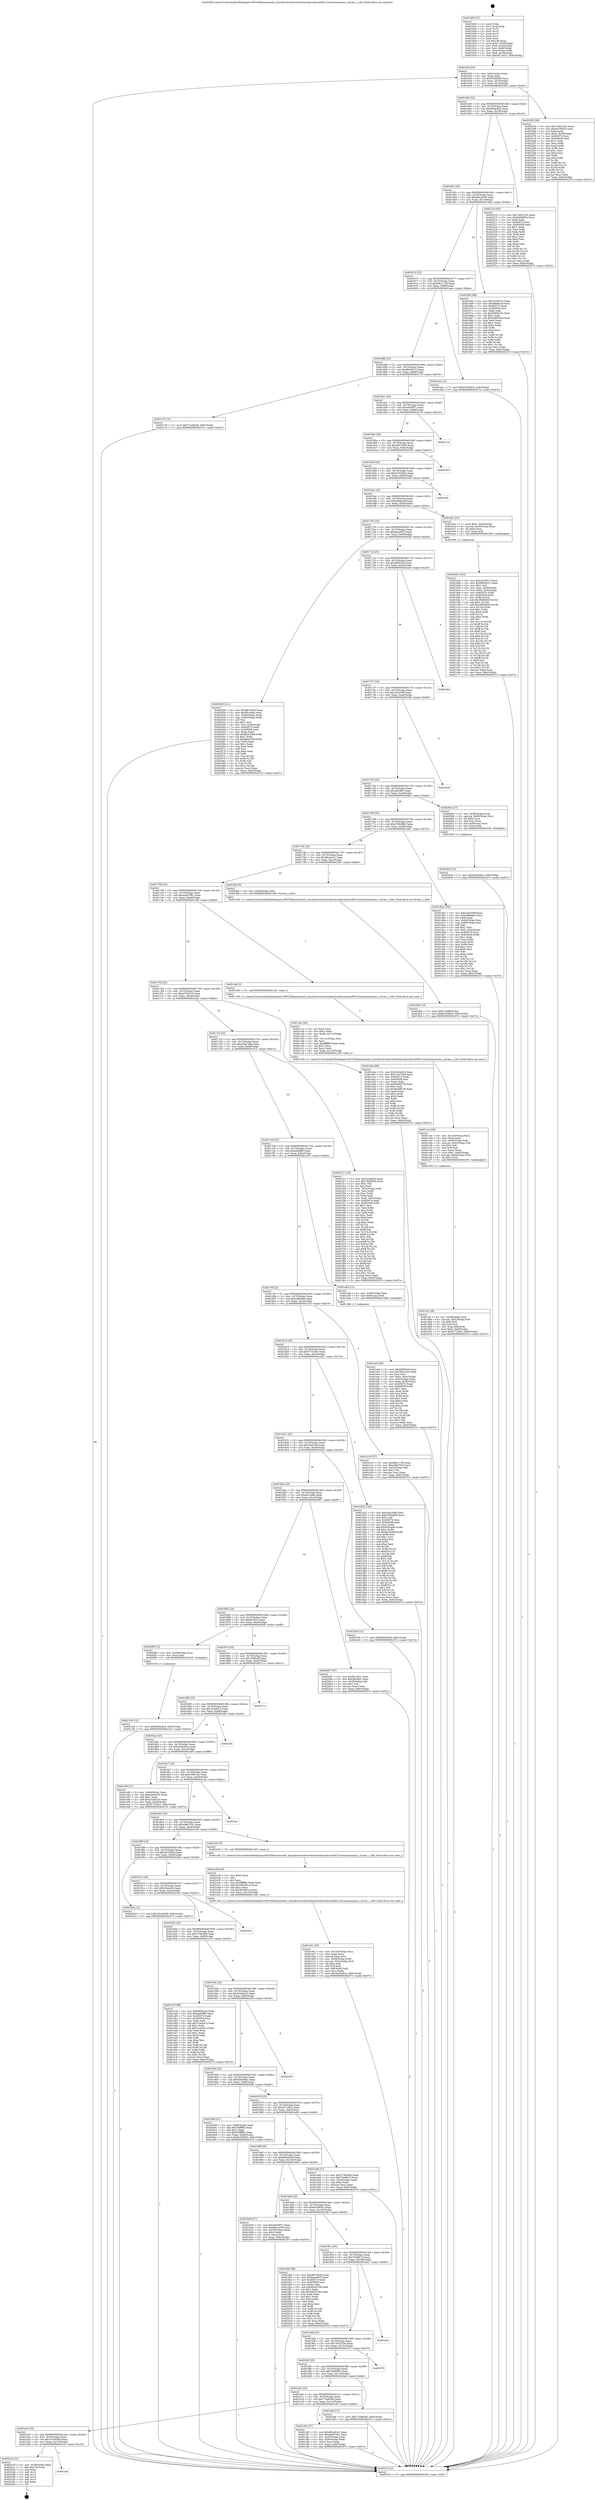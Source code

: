 digraph "0x401600" {
  label = "0x401600 (/mnt/c/Users/mathe/Desktop/tcc/POCII/binaries/extr_linuxdriversnetwirelessbroadcombrcm80211brcmsmacmain.c_brcms_c_tbtt_Final-ollvm.out::main(0))"
  labelloc = "t"
  node[shape=record]

  Entry [label="",width=0.3,height=0.3,shape=circle,fillcolor=black,style=filled]
  "0x40162f" [label="{
     0x40162f [23]\l
     | [instrs]\l
     &nbsp;&nbsp;0x40162f \<+3\>: mov -0x6c(%rbp),%eax\l
     &nbsp;&nbsp;0x401632 \<+2\>: mov %eax,%ecx\l
     &nbsp;&nbsp;0x401634 \<+6\>: sub $0x822fd094,%ecx\l
     &nbsp;&nbsp;0x40163a \<+3\>: mov %eax,-0x70(%rbp)\l
     &nbsp;&nbsp;0x40163d \<+3\>: mov %ecx,-0x74(%rbp)\l
     &nbsp;&nbsp;0x401640 \<+6\>: je 0000000000402263 \<main+0xc63\>\l
  }"]
  "0x402263" [label="{
     0x402263 [90]\l
     | [instrs]\l
     &nbsp;&nbsp;0x402263 \<+5\>: mov $0x74023334,%eax\l
     &nbsp;&nbsp;0x402268 \<+5\>: mov $0x4e70f42d,%ecx\l
     &nbsp;&nbsp;0x40226d \<+2\>: xor %edx,%edx\l
     &nbsp;&nbsp;0x40226f \<+7\>: movl $0x0,-0x38(%rbp)\l
     &nbsp;&nbsp;0x402276 \<+7\>: mov 0x405074,%esi\l
     &nbsp;&nbsp;0x40227d \<+7\>: mov 0x405058,%edi\l
     &nbsp;&nbsp;0x402284 \<+3\>: sub $0x1,%edx\l
     &nbsp;&nbsp;0x402287 \<+3\>: mov %esi,%r8d\l
     &nbsp;&nbsp;0x40228a \<+3\>: add %edx,%r8d\l
     &nbsp;&nbsp;0x40228d \<+4\>: imul %r8d,%esi\l
     &nbsp;&nbsp;0x402291 \<+3\>: and $0x1,%esi\l
     &nbsp;&nbsp;0x402294 \<+3\>: cmp $0x0,%esi\l
     &nbsp;&nbsp;0x402297 \<+4\>: sete %r9b\l
     &nbsp;&nbsp;0x40229b \<+3\>: cmp $0xa,%edi\l
     &nbsp;&nbsp;0x40229e \<+4\>: setl %r10b\l
     &nbsp;&nbsp;0x4022a2 \<+3\>: mov %r9b,%r11b\l
     &nbsp;&nbsp;0x4022a5 \<+3\>: and %r10b,%r11b\l
     &nbsp;&nbsp;0x4022a8 \<+3\>: xor %r10b,%r9b\l
     &nbsp;&nbsp;0x4022ab \<+3\>: or %r9b,%r11b\l
     &nbsp;&nbsp;0x4022ae \<+4\>: test $0x1,%r11b\l
     &nbsp;&nbsp;0x4022b2 \<+3\>: cmovne %ecx,%eax\l
     &nbsp;&nbsp;0x4022b5 \<+3\>: mov %eax,-0x6c(%rbp)\l
     &nbsp;&nbsp;0x4022b8 \<+5\>: jmp 000000000040237e \<main+0xd7e\>\l
  }"]
  "0x401646" [label="{
     0x401646 [22]\l
     | [instrs]\l
     &nbsp;&nbsp;0x401646 \<+5\>: jmp 000000000040164b \<main+0x4b\>\l
     &nbsp;&nbsp;0x40164b \<+3\>: mov -0x70(%rbp),%eax\l
     &nbsp;&nbsp;0x40164e \<+5\>: sub $0x840ac8c5,%eax\l
     &nbsp;&nbsp;0x401653 \<+3\>: mov %eax,-0x78(%rbp)\l
     &nbsp;&nbsp;0x401656 \<+6\>: je 0000000000402210 \<main+0xc10\>\l
  }"]
  Exit [label="",width=0.3,height=0.3,shape=circle,fillcolor=black,style=filled,peripheries=2]
  "0x402210" [label="{
     0x402210 [83]\l
     | [instrs]\l
     &nbsp;&nbsp;0x402210 \<+5\>: mov $0x74023334,%eax\l
     &nbsp;&nbsp;0x402215 \<+5\>: mov $0x822fd094,%ecx\l
     &nbsp;&nbsp;0x40221a \<+2\>: xor %edx,%edx\l
     &nbsp;&nbsp;0x40221c \<+7\>: mov 0x405074,%esi\l
     &nbsp;&nbsp;0x402223 \<+7\>: mov 0x405058,%edi\l
     &nbsp;&nbsp;0x40222a \<+3\>: sub $0x1,%edx\l
     &nbsp;&nbsp;0x40222d \<+3\>: mov %esi,%r8d\l
     &nbsp;&nbsp;0x402230 \<+3\>: add %edx,%r8d\l
     &nbsp;&nbsp;0x402233 \<+4\>: imul %r8d,%esi\l
     &nbsp;&nbsp;0x402237 \<+3\>: and $0x1,%esi\l
     &nbsp;&nbsp;0x40223a \<+3\>: cmp $0x0,%esi\l
     &nbsp;&nbsp;0x40223d \<+4\>: sete %r9b\l
     &nbsp;&nbsp;0x402241 \<+3\>: cmp $0xa,%edi\l
     &nbsp;&nbsp;0x402244 \<+4\>: setl %r10b\l
     &nbsp;&nbsp;0x402248 \<+3\>: mov %r9b,%r11b\l
     &nbsp;&nbsp;0x40224b \<+3\>: and %r10b,%r11b\l
     &nbsp;&nbsp;0x40224e \<+3\>: xor %r10b,%r9b\l
     &nbsp;&nbsp;0x402251 \<+3\>: or %r9b,%r11b\l
     &nbsp;&nbsp;0x402254 \<+4\>: test $0x1,%r11b\l
     &nbsp;&nbsp;0x402258 \<+3\>: cmovne %ecx,%eax\l
     &nbsp;&nbsp;0x40225b \<+3\>: mov %eax,-0x6c(%rbp)\l
     &nbsp;&nbsp;0x40225e \<+5\>: jmp 000000000040237e \<main+0xd7e\>\l
  }"]
  "0x40165c" [label="{
     0x40165c [22]\l
     | [instrs]\l
     &nbsp;&nbsp;0x40165c \<+5\>: jmp 0000000000401661 \<main+0x61\>\l
     &nbsp;&nbsp;0x401661 \<+3\>: mov -0x70(%rbp),%eax\l
     &nbsp;&nbsp;0x401664 \<+5\>: sub $0x8dece256,%eax\l
     &nbsp;&nbsp;0x401669 \<+3\>: mov %eax,-0x7c(%rbp)\l
     &nbsp;&nbsp;0x40166c \<+6\>: je 0000000000401b64 \<main+0x564\>\l
  }"]
  "0x401a3e" [label="{
     0x401a3e\l
  }", style=dashed]
  "0x401b64" [label="{
     0x401b64 [88]\l
     | [instrs]\l
     &nbsp;&nbsp;0x401b64 \<+5\>: mov $0x1fc45613,%eax\l
     &nbsp;&nbsp;0x401b69 \<+5\>: mov $0xb668ac4f,%ecx\l
     &nbsp;&nbsp;0x401b6e \<+7\>: mov 0x405074,%edx\l
     &nbsp;&nbsp;0x401b75 \<+7\>: mov 0x405058,%esi\l
     &nbsp;&nbsp;0x401b7c \<+2\>: mov %edx,%edi\l
     &nbsp;&nbsp;0x401b7e \<+6\>: sub $0x5b99535e,%edi\l
     &nbsp;&nbsp;0x401b84 \<+3\>: sub $0x1,%edi\l
     &nbsp;&nbsp;0x401b87 \<+6\>: add $0x5b99535e,%edi\l
     &nbsp;&nbsp;0x401b8d \<+3\>: imul %edi,%edx\l
     &nbsp;&nbsp;0x401b90 \<+3\>: and $0x1,%edx\l
     &nbsp;&nbsp;0x401b93 \<+3\>: cmp $0x0,%edx\l
     &nbsp;&nbsp;0x401b96 \<+4\>: sete %r8b\l
     &nbsp;&nbsp;0x401b9a \<+3\>: cmp $0xa,%esi\l
     &nbsp;&nbsp;0x401b9d \<+4\>: setl %r9b\l
     &nbsp;&nbsp;0x401ba1 \<+3\>: mov %r8b,%r10b\l
     &nbsp;&nbsp;0x401ba4 \<+3\>: and %r9b,%r10b\l
     &nbsp;&nbsp;0x401ba7 \<+3\>: xor %r9b,%r8b\l
     &nbsp;&nbsp;0x401baa \<+3\>: or %r8b,%r10b\l
     &nbsp;&nbsp;0x401bad \<+4\>: test $0x1,%r10b\l
     &nbsp;&nbsp;0x401bb1 \<+3\>: cmovne %ecx,%eax\l
     &nbsp;&nbsp;0x401bb4 \<+3\>: mov %eax,-0x6c(%rbp)\l
     &nbsp;&nbsp;0x401bb7 \<+5\>: jmp 000000000040237e \<main+0xd7e\>\l
  }"]
  "0x401672" [label="{
     0x401672 [22]\l
     | [instrs]\l
     &nbsp;&nbsp;0x401672 \<+5\>: jmp 0000000000401677 \<main+0x77\>\l
     &nbsp;&nbsp;0x401677 \<+3\>: mov -0x70(%rbp),%eax\l
     &nbsp;&nbsp;0x40167a \<+5\>: sub $0x9bb111f0,%eax\l
     &nbsp;&nbsp;0x40167f \<+3\>: mov %eax,-0x80(%rbp)\l
     &nbsp;&nbsp;0x401682 \<+6\>: je 0000000000401eae \<main+0x8ae\>\l
  }"]
  "0x4022c9" [label="{
     0x4022c9 [21]\l
     | [instrs]\l
     &nbsp;&nbsp;0x4022c9 \<+3\>: mov -0x38(%rbp),%eax\l
     &nbsp;&nbsp;0x4022cc \<+7\>: add $0x108,%rsp\l
     &nbsp;&nbsp;0x4022d3 \<+1\>: pop %rbx\l
     &nbsp;&nbsp;0x4022d4 \<+2\>: pop %r12\l
     &nbsp;&nbsp;0x4022d6 \<+2\>: pop %r13\l
     &nbsp;&nbsp;0x4022d8 \<+2\>: pop %r14\l
     &nbsp;&nbsp;0x4022da \<+2\>: pop %r15\l
     &nbsp;&nbsp;0x4022dc \<+1\>: pop %rbp\l
     &nbsp;&nbsp;0x4022dd \<+1\>: ret\l
  }"]
  "0x401eae" [label="{
     0x401eae [12]\l
     | [instrs]\l
     &nbsp;&nbsp;0x401eae \<+7\>: movl $0xe370e5c5,-0x6c(%rbp)\l
     &nbsp;&nbsp;0x401eb5 \<+5\>: jmp 000000000040237e \<main+0xd7e\>\l
  }"]
  "0x401688" [label="{
     0x401688 [25]\l
     | [instrs]\l
     &nbsp;&nbsp;0x401688 \<+5\>: jmp 000000000040168d \<main+0x8d\>\l
     &nbsp;&nbsp;0x40168d \<+3\>: mov -0x70(%rbp),%eax\l
     &nbsp;&nbsp;0x401690 \<+5\>: sub $0x9fcb9212,%eax\l
     &nbsp;&nbsp;0x401695 \<+6\>: mov %eax,-0x84(%rbp)\l
     &nbsp;&nbsp;0x40169b \<+6\>: je 0000000000401c76 \<main+0x676\>\l
  }"]
  "0x402104" [label="{
     0x402104 [12]\l
     | [instrs]\l
     &nbsp;&nbsp;0x402104 \<+7\>: movl $0x840ac8c5,-0x6c(%rbp)\l
     &nbsp;&nbsp;0x40210b \<+5\>: jmp 000000000040237e \<main+0xd7e\>\l
  }"]
  "0x401c76" [label="{
     0x401c76 [12]\l
     | [instrs]\l
     &nbsp;&nbsp;0x401c76 \<+7\>: movl $0x77a482d6,-0x6c(%rbp)\l
     &nbsp;&nbsp;0x401c7d \<+5\>: jmp 000000000040237e \<main+0xd7e\>\l
  }"]
  "0x4016a1" [label="{
     0x4016a1 [25]\l
     | [instrs]\l
     &nbsp;&nbsp;0x4016a1 \<+5\>: jmp 00000000004016a6 \<main+0xa6\>\l
     &nbsp;&nbsp;0x4016a6 \<+3\>: mov -0x70(%rbp),%eax\l
     &nbsp;&nbsp;0x4016a9 \<+5\>: sub $0xa4d36f7c,%eax\l
     &nbsp;&nbsp;0x4016ae \<+6\>: mov %eax,-0x88(%rbp)\l
     &nbsp;&nbsp;0x4016b4 \<+6\>: je 0000000000402110 \<main+0xb10\>\l
  }"]
  "0x4020cd" [label="{
     0x4020cd [12]\l
     | [instrs]\l
     &nbsp;&nbsp;0x4020cd \<+7\>: movl $0x5d4449ac,-0x6c(%rbp)\l
     &nbsp;&nbsp;0x4020d4 \<+5\>: jmp 000000000040237e \<main+0xd7e\>\l
  }"]
  "0x402110" [label="{
     0x402110\l
  }", style=dashed]
  "0x4016ba" [label="{
     0x4016ba [25]\l
     | [instrs]\l
     &nbsp;&nbsp;0x4016ba \<+5\>: jmp 00000000004016bf \<main+0xbf\>\l
     &nbsp;&nbsp;0x4016bf \<+3\>: mov -0x70(%rbp),%eax\l
     &nbsp;&nbsp;0x4016c2 \<+5\>: sub $0xafb70290,%eax\l
     &nbsp;&nbsp;0x4016c7 \<+6\>: mov %eax,-0x8c(%rbp)\l
     &nbsp;&nbsp;0x4016cd \<+6\>: je 0000000000402353 \<main+0xd53\>\l
  }"]
  "0x401fbd" [label="{
     0x401fbd [19]\l
     | [instrs]\l
     &nbsp;&nbsp;0x401fbd \<+7\>: movl $0x0,-0x68(%rbp)\l
     &nbsp;&nbsp;0x401fc4 \<+7\>: movl $0x6e339043,-0x6c(%rbp)\l
     &nbsp;&nbsp;0x401fcb \<+5\>: jmp 000000000040237e \<main+0xd7e\>\l
  }"]
  "0x402353" [label="{
     0x402353\l
  }", style=dashed]
  "0x4016d3" [label="{
     0x4016d3 [25]\l
     | [instrs]\l
     &nbsp;&nbsp;0x4016d3 \<+5\>: jmp 00000000004016d8 \<main+0xd8\>\l
     &nbsp;&nbsp;0x4016d8 \<+3\>: mov -0x70(%rbp),%eax\l
     &nbsp;&nbsp;0x4016db \<+5\>: sub $0xb35345ba,%eax\l
     &nbsp;&nbsp;0x4016e0 \<+6\>: mov %eax,-0x90(%rbp)\l
     &nbsp;&nbsp;0x4016e6 \<+6\>: je 000000000040235f \<main+0xd5f\>\l
  }"]
  "0x401e61" [label="{
     0x401e61 [46]\l
     | [instrs]\l
     &nbsp;&nbsp;0x401e61 \<+6\>: mov -0x124(%rbp),%ecx\l
     &nbsp;&nbsp;0x401e67 \<+3\>: imul %eax,%ecx\l
     &nbsp;&nbsp;0x401e6a \<+3\>: movslq %ecx,%rsi\l
     &nbsp;&nbsp;0x401e6d \<+4\>: mov -0x58(%rbp),%rdi\l
     &nbsp;&nbsp;0x401e71 \<+4\>: movslq -0x5c(%rbp),%r8\l
     &nbsp;&nbsp;0x401e75 \<+4\>: shl $0x4,%r8\l
     &nbsp;&nbsp;0x401e79 \<+3\>: add %r8,%rdi\l
     &nbsp;&nbsp;0x401e7c \<+4\>: mov 0x8(%rdi),%rdi\l
     &nbsp;&nbsp;0x401e80 \<+3\>: mov %rsi,(%rdi)\l
     &nbsp;&nbsp;0x401e83 \<+7\>: movl $0x2ed2461e,-0x6c(%rbp)\l
     &nbsp;&nbsp;0x401e8a \<+5\>: jmp 000000000040237e \<main+0xd7e\>\l
  }"]
  "0x40235f" [label="{
     0x40235f\l
  }", style=dashed]
  "0x4016ec" [label="{
     0x4016ec [25]\l
     | [instrs]\l
     &nbsp;&nbsp;0x4016ec \<+5\>: jmp 00000000004016f1 \<main+0xf1\>\l
     &nbsp;&nbsp;0x4016f1 \<+3\>: mov -0x70(%rbp),%eax\l
     &nbsp;&nbsp;0x4016f4 \<+5\>: sub $0xb668ac4f,%eax\l
     &nbsp;&nbsp;0x4016f9 \<+6\>: mov %eax,-0x94(%rbp)\l
     &nbsp;&nbsp;0x4016ff \<+6\>: je 0000000000401bbc \<main+0x5bc\>\l
  }"]
  "0x401e39" [label="{
     0x401e39 [40]\l
     | [instrs]\l
     &nbsp;&nbsp;0x401e39 \<+5\>: mov $0x2,%ecx\l
     &nbsp;&nbsp;0x401e3e \<+1\>: cltd\l
     &nbsp;&nbsp;0x401e3f \<+2\>: idiv %ecx\l
     &nbsp;&nbsp;0x401e41 \<+6\>: imul $0xfffffffe,%edx,%ecx\l
     &nbsp;&nbsp;0x401e47 \<+6\>: add $0x383481ca,%ecx\l
     &nbsp;&nbsp;0x401e4d \<+3\>: add $0x1,%ecx\l
     &nbsp;&nbsp;0x401e50 \<+6\>: sub $0x383481ca,%ecx\l
     &nbsp;&nbsp;0x401e56 \<+6\>: mov %ecx,-0x124(%rbp)\l
     &nbsp;&nbsp;0x401e5c \<+5\>: call 0000000000401160 \<next_i\>\l
     | [calls]\l
     &nbsp;&nbsp;0x401160 \{1\} (/mnt/c/Users/mathe/Desktop/tcc/POCII/binaries/extr_linuxdriversnetwirelessbroadcombrcm80211brcmsmacmain.c_brcms_c_tbtt_Final-ollvm.out::next_i)\l
  }"]
  "0x401bbc" [label="{
     0x401bbc [23]\l
     | [instrs]\l
     &nbsp;&nbsp;0x401bbc \<+7\>: movl $0x1,-0x50(%rbp)\l
     &nbsp;&nbsp;0x401bc3 \<+4\>: movslq -0x50(%rbp),%rax\l
     &nbsp;&nbsp;0x401bc7 \<+4\>: shl $0x4,%rax\l
     &nbsp;&nbsp;0x401bcb \<+3\>: mov %rax,%rdi\l
     &nbsp;&nbsp;0x401bce \<+5\>: call 0000000000401050 \<malloc@plt\>\l
     | [calls]\l
     &nbsp;&nbsp;0x401050 \{1\} (unknown)\l
  }"]
  "0x401705" [label="{
     0x401705 [25]\l
     | [instrs]\l
     &nbsp;&nbsp;0x401705 \<+5\>: jmp 000000000040170a \<main+0x10a\>\l
     &nbsp;&nbsp;0x40170a \<+3\>: mov -0x70(%rbp),%eax\l
     &nbsp;&nbsp;0x40170d \<+5\>: sub $0xbaec607f,%eax\l
     &nbsp;&nbsp;0x401712 \<+6\>: mov %eax,-0x98(%rbp)\l
     &nbsp;&nbsp;0x401718 \<+6\>: je 0000000000402028 \<main+0xa28\>\l
  }"]
  "0x401cfc" [label="{
     0x401cfc [38]\l
     | [instrs]\l
     &nbsp;&nbsp;0x401cfc \<+4\>: mov -0x58(%rbp),%rdi\l
     &nbsp;&nbsp;0x401d00 \<+4\>: movslq -0x5c(%rbp),%r8\l
     &nbsp;&nbsp;0x401d04 \<+4\>: shl $0x4,%r8\l
     &nbsp;&nbsp;0x401d08 \<+3\>: add %r8,%rdi\l
     &nbsp;&nbsp;0x401d0b \<+4\>: mov %rax,0x8(%rdi)\l
     &nbsp;&nbsp;0x401d0f \<+7\>: movl $0x0,-0x64(%rbp)\l
     &nbsp;&nbsp;0x401d16 \<+7\>: movl $0xf7723a01,-0x6c(%rbp)\l
     &nbsp;&nbsp;0x401d1d \<+5\>: jmp 000000000040237e \<main+0xd7e\>\l
  }"]
  "0x402028" [label="{
     0x402028 [111]\l
     | [instrs]\l
     &nbsp;&nbsp;0x402028 \<+5\>: mov $0xafb70290,%eax\l
     &nbsp;&nbsp;0x40202d \<+5\>: mov $0x6d14d6a,%ecx\l
     &nbsp;&nbsp;0x402032 \<+3\>: mov -0x68(%rbp),%edx\l
     &nbsp;&nbsp;0x402035 \<+3\>: cmp -0x50(%rbp),%edx\l
     &nbsp;&nbsp;0x402038 \<+4\>: setl %sil\l
     &nbsp;&nbsp;0x40203c \<+4\>: and $0x1,%sil\l
     &nbsp;&nbsp;0x402040 \<+4\>: mov %sil,-0x29(%rbp)\l
     &nbsp;&nbsp;0x402044 \<+7\>: mov 0x405074,%edx\l
     &nbsp;&nbsp;0x40204b \<+7\>: mov 0x405058,%edi\l
     &nbsp;&nbsp;0x402052 \<+3\>: mov %edx,%r8d\l
     &nbsp;&nbsp;0x402055 \<+7\>: add $0x6bdc550f,%r8d\l
     &nbsp;&nbsp;0x40205c \<+4\>: sub $0x1,%r8d\l
     &nbsp;&nbsp;0x402060 \<+7\>: sub $0x6bdc550f,%r8d\l
     &nbsp;&nbsp;0x402067 \<+4\>: imul %r8d,%edx\l
     &nbsp;&nbsp;0x40206b \<+3\>: and $0x1,%edx\l
     &nbsp;&nbsp;0x40206e \<+3\>: cmp $0x0,%edx\l
     &nbsp;&nbsp;0x402071 \<+4\>: sete %sil\l
     &nbsp;&nbsp;0x402075 \<+3\>: cmp $0xa,%edi\l
     &nbsp;&nbsp;0x402078 \<+4\>: setl %r9b\l
     &nbsp;&nbsp;0x40207c \<+3\>: mov %sil,%r10b\l
     &nbsp;&nbsp;0x40207f \<+3\>: and %r9b,%r10b\l
     &nbsp;&nbsp;0x402082 \<+3\>: xor %r9b,%sil\l
     &nbsp;&nbsp;0x402085 \<+3\>: or %sil,%r10b\l
     &nbsp;&nbsp;0x402088 \<+4\>: test $0x1,%r10b\l
     &nbsp;&nbsp;0x40208c \<+3\>: cmovne %ecx,%eax\l
     &nbsp;&nbsp;0x40208f \<+3\>: mov %eax,-0x6c(%rbp)\l
     &nbsp;&nbsp;0x402092 \<+5\>: jmp 000000000040237e \<main+0xd7e\>\l
  }"]
  "0x40171e" [label="{
     0x40171e [25]\l
     | [instrs]\l
     &nbsp;&nbsp;0x40171e \<+5\>: jmp 0000000000401723 \<main+0x123\>\l
     &nbsp;&nbsp;0x401723 \<+3\>: mov -0x70(%rbp),%eax\l
     &nbsp;&nbsp;0x401726 \<+5\>: sub $0xbf0f32bd,%eax\l
     &nbsp;&nbsp;0x40172b \<+6\>: mov %eax,-0x9c(%rbp)\l
     &nbsp;&nbsp;0x401731 \<+6\>: je 00000000004022de \<main+0xcde\>\l
  }"]
  "0x401cce" [label="{
     0x401cce [46]\l
     | [instrs]\l
     &nbsp;&nbsp;0x401cce \<+6\>: mov -0x120(%rbp),%ecx\l
     &nbsp;&nbsp;0x401cd4 \<+3\>: imul %eax,%ecx\l
     &nbsp;&nbsp;0x401cd7 \<+4\>: mov -0x58(%rbp),%rdi\l
     &nbsp;&nbsp;0x401cdb \<+4\>: movslq -0x5c(%rbp),%r8\l
     &nbsp;&nbsp;0x401cdf \<+4\>: shl $0x4,%r8\l
     &nbsp;&nbsp;0x401ce3 \<+3\>: add %r8,%rdi\l
     &nbsp;&nbsp;0x401ce6 \<+2\>: mov %ecx,(%rdi)\l
     &nbsp;&nbsp;0x401ce8 \<+7\>: movl $0x1,-0x60(%rbp)\l
     &nbsp;&nbsp;0x401cef \<+4\>: movslq -0x60(%rbp),%rdi\l
     &nbsp;&nbsp;0x401cf3 \<+4\>: shl $0x3,%rdi\l
     &nbsp;&nbsp;0x401cf7 \<+5\>: call 0000000000401050 \<malloc@plt\>\l
     | [calls]\l
     &nbsp;&nbsp;0x401050 \{1\} (unknown)\l
  }"]
  "0x4022de" [label="{
     0x4022de\l
  }", style=dashed]
  "0x401737" [label="{
     0x401737 [25]\l
     | [instrs]\l
     &nbsp;&nbsp;0x401737 \<+5\>: jmp 000000000040173c \<main+0x13c\>\l
     &nbsp;&nbsp;0x40173c \<+3\>: mov -0x70(%rbp),%eax\l
     &nbsp;&nbsp;0x40173f \<+5\>: sub $0xc4e2509f,%eax\l
     &nbsp;&nbsp;0x401744 \<+6\>: mov %eax,-0xa0(%rbp)\l
     &nbsp;&nbsp;0x40174a \<+6\>: je 0000000000402328 \<main+0xd28\>\l
  }"]
  "0x401ca2" [label="{
     0x401ca2 [44]\l
     | [instrs]\l
     &nbsp;&nbsp;0x401ca2 \<+2\>: xor %ecx,%ecx\l
     &nbsp;&nbsp;0x401ca4 \<+5\>: mov $0x2,%edx\l
     &nbsp;&nbsp;0x401ca9 \<+6\>: mov %edx,-0x11c(%rbp)\l
     &nbsp;&nbsp;0x401caf \<+1\>: cltd\l
     &nbsp;&nbsp;0x401cb0 \<+6\>: mov -0x11c(%rbp),%esi\l
     &nbsp;&nbsp;0x401cb6 \<+2\>: idiv %esi\l
     &nbsp;&nbsp;0x401cb8 \<+6\>: imul $0xfffffffe,%edx,%edx\l
     &nbsp;&nbsp;0x401cbe \<+3\>: sub $0x1,%ecx\l
     &nbsp;&nbsp;0x401cc1 \<+2\>: sub %ecx,%edx\l
     &nbsp;&nbsp;0x401cc3 \<+6\>: mov %edx,-0x120(%rbp)\l
     &nbsp;&nbsp;0x401cc9 \<+5\>: call 0000000000401160 \<next_i\>\l
     | [calls]\l
     &nbsp;&nbsp;0x401160 \{1\} (/mnt/c/Users/mathe/Desktop/tcc/POCII/binaries/extr_linuxdriversnetwirelessbroadcombrcm80211brcmsmacmain.c_brcms_c_tbtt_Final-ollvm.out::next_i)\l
  }"]
  "0x402328" [label="{
     0x402328\l
  }", style=dashed]
  "0x401750" [label="{
     0x401750 [25]\l
     | [instrs]\l
     &nbsp;&nbsp;0x401750 \<+5\>: jmp 0000000000401755 \<main+0x155\>\l
     &nbsp;&nbsp;0x401755 \<+3\>: mov -0x70(%rbp),%eax\l
     &nbsp;&nbsp;0x401758 \<+5\>: sub $0xcf61fbf1,%eax\l
     &nbsp;&nbsp;0x40175d \<+6\>: mov %eax,-0xa4(%rbp)\l
     &nbsp;&nbsp;0x401763 \<+6\>: je 00000000004020b2 \<main+0xab2\>\l
  }"]
  "0x401a25" [label="{
     0x401a25 [25]\l
     | [instrs]\l
     &nbsp;&nbsp;0x401a25 \<+5\>: jmp 0000000000401a2a \<main+0x42a\>\l
     &nbsp;&nbsp;0x401a2a \<+3\>: mov -0x70(%rbp),%eax\l
     &nbsp;&nbsp;0x401a2d \<+5\>: sub $0x7d14d3b9,%eax\l
     &nbsp;&nbsp;0x401a32 \<+6\>: mov %eax,-0x118(%rbp)\l
     &nbsp;&nbsp;0x401a38 \<+6\>: je 00000000004022c9 \<main+0xcc9\>\l
  }"]
  "0x4020b2" [label="{
     0x4020b2 [27]\l
     | [instrs]\l
     &nbsp;&nbsp;0x4020b2 \<+4\>: mov -0x58(%rbp),%rax\l
     &nbsp;&nbsp;0x4020b6 \<+4\>: movslq -0x68(%rbp),%rcx\l
     &nbsp;&nbsp;0x4020ba \<+4\>: shl $0x4,%rcx\l
     &nbsp;&nbsp;0x4020be \<+3\>: add %rcx,%rax\l
     &nbsp;&nbsp;0x4020c1 \<+4\>: mov 0x8(%rax),%rax\l
     &nbsp;&nbsp;0x4020c5 \<+3\>: mov %rax,%rdi\l
     &nbsp;&nbsp;0x4020c8 \<+5\>: call 0000000000401030 \<free@plt\>\l
     | [calls]\l
     &nbsp;&nbsp;0x401030 \{1\} (unknown)\l
  }"]
  "0x401769" [label="{
     0x401769 [25]\l
     | [instrs]\l
     &nbsp;&nbsp;0x401769 \<+5\>: jmp 000000000040176e \<main+0x16e\>\l
     &nbsp;&nbsp;0x40176e \<+3\>: mov -0x70(%rbp),%eax\l
     &nbsp;&nbsp;0x401771 \<+5\>: sub $0xd780d8b0,%eax\l
     &nbsp;&nbsp;0x401776 \<+6\>: mov %eax,-0xa8(%rbp)\l
     &nbsp;&nbsp;0x40177c \<+6\>: je 0000000000401db2 \<main+0x7b2\>\l
  }"]
  "0x401c82" [label="{
     0x401c82 [27]\l
     | [instrs]\l
     &nbsp;&nbsp;0x401c82 \<+5\>: mov $0xd9ca0c41,%eax\l
     &nbsp;&nbsp;0x401c87 \<+5\>: mov $0xdad97091,%ecx\l
     &nbsp;&nbsp;0x401c8c \<+3\>: mov -0x5c(%rbp),%edx\l
     &nbsp;&nbsp;0x401c8f \<+3\>: cmp -0x50(%rbp),%edx\l
     &nbsp;&nbsp;0x401c92 \<+3\>: cmovl %ecx,%eax\l
     &nbsp;&nbsp;0x401c95 \<+3\>: mov %eax,-0x6c(%rbp)\l
     &nbsp;&nbsp;0x401c98 \<+5\>: jmp 000000000040237e \<main+0xd7e\>\l
  }"]
  "0x401db2" [label="{
     0x401db2 [103]\l
     | [instrs]\l
     &nbsp;&nbsp;0x401db2 \<+5\>: mov $0xc4e2509f,%eax\l
     &nbsp;&nbsp;0x401db7 \<+5\>: mov $0xed8fe9e5,%ecx\l
     &nbsp;&nbsp;0x401dbc \<+2\>: xor %edx,%edx\l
     &nbsp;&nbsp;0x401dbe \<+3\>: mov -0x64(%rbp),%esi\l
     &nbsp;&nbsp;0x401dc1 \<+3\>: cmp -0x60(%rbp),%esi\l
     &nbsp;&nbsp;0x401dc4 \<+4\>: setl %dil\l
     &nbsp;&nbsp;0x401dc8 \<+4\>: and $0x1,%dil\l
     &nbsp;&nbsp;0x401dcc \<+4\>: mov %dil,-0x2a(%rbp)\l
     &nbsp;&nbsp;0x401dd0 \<+7\>: mov 0x405074,%esi\l
     &nbsp;&nbsp;0x401dd7 \<+8\>: mov 0x405058,%r8d\l
     &nbsp;&nbsp;0x401ddf \<+3\>: sub $0x1,%edx\l
     &nbsp;&nbsp;0x401de2 \<+3\>: mov %esi,%r9d\l
     &nbsp;&nbsp;0x401de5 \<+3\>: add %edx,%r9d\l
     &nbsp;&nbsp;0x401de8 \<+4\>: imul %r9d,%esi\l
     &nbsp;&nbsp;0x401dec \<+3\>: and $0x1,%esi\l
     &nbsp;&nbsp;0x401def \<+3\>: cmp $0x0,%esi\l
     &nbsp;&nbsp;0x401df2 \<+4\>: sete %dil\l
     &nbsp;&nbsp;0x401df6 \<+4\>: cmp $0xa,%r8d\l
     &nbsp;&nbsp;0x401dfa \<+4\>: setl %r10b\l
     &nbsp;&nbsp;0x401dfe \<+3\>: mov %dil,%r11b\l
     &nbsp;&nbsp;0x401e01 \<+3\>: and %r10b,%r11b\l
     &nbsp;&nbsp;0x401e04 \<+3\>: xor %r10b,%dil\l
     &nbsp;&nbsp;0x401e07 \<+3\>: or %dil,%r11b\l
     &nbsp;&nbsp;0x401e0a \<+4\>: test $0x1,%r11b\l
     &nbsp;&nbsp;0x401e0e \<+3\>: cmovne %ecx,%eax\l
     &nbsp;&nbsp;0x401e11 \<+3\>: mov %eax,-0x6c(%rbp)\l
     &nbsp;&nbsp;0x401e14 \<+5\>: jmp 000000000040237e \<main+0xd7e\>\l
  }"]
  "0x401782" [label="{
     0x401782 [25]\l
     | [instrs]\l
     &nbsp;&nbsp;0x401782 \<+5\>: jmp 0000000000401787 \<main+0x187\>\l
     &nbsp;&nbsp;0x401787 \<+3\>: mov -0x70(%rbp),%eax\l
     &nbsp;&nbsp;0x40178a \<+5\>: sub $0xd9ca0c41,%eax\l
     &nbsp;&nbsp;0x40178f \<+6\>: mov %eax,-0xac(%rbp)\l
     &nbsp;&nbsp;0x401795 \<+6\>: je 0000000000401fb4 \<main+0x9b4\>\l
  }"]
  "0x401a0c" [label="{
     0x401a0c [25]\l
     | [instrs]\l
     &nbsp;&nbsp;0x401a0c \<+5\>: jmp 0000000000401a11 \<main+0x411\>\l
     &nbsp;&nbsp;0x401a11 \<+3\>: mov -0x70(%rbp),%eax\l
     &nbsp;&nbsp;0x401a14 \<+5\>: sub $0x77a482d6,%eax\l
     &nbsp;&nbsp;0x401a19 \<+6\>: mov %eax,-0x114(%rbp)\l
     &nbsp;&nbsp;0x401a1f \<+6\>: je 0000000000401c82 \<main+0x682\>\l
  }"]
  "0x401fb4" [label="{
     0x401fb4 [9]\l
     | [instrs]\l
     &nbsp;&nbsp;0x401fb4 \<+4\>: mov -0x58(%rbp),%rdi\l
     &nbsp;&nbsp;0x401fb8 \<+5\>: call 0000000000401440 \<brcms_c_tbtt\>\l
     | [calls]\l
     &nbsp;&nbsp;0x401440 \{1\} (/mnt/c/Users/mathe/Desktop/tcc/POCII/binaries/extr_linuxdriversnetwirelessbroadcombrcm80211brcmsmacmain.c_brcms_c_tbtt_Final-ollvm.out::brcms_c_tbtt)\l
  }"]
  "0x40179b" [label="{
     0x40179b [25]\l
     | [instrs]\l
     &nbsp;&nbsp;0x40179b \<+5\>: jmp 00000000004017a0 \<main+0x1a0\>\l
     &nbsp;&nbsp;0x4017a0 \<+3\>: mov -0x70(%rbp),%eax\l
     &nbsp;&nbsp;0x4017a3 \<+5\>: sub $0xdad97091,%eax\l
     &nbsp;&nbsp;0x4017a8 \<+6\>: mov %eax,-0xb0(%rbp)\l
     &nbsp;&nbsp;0x4017ae \<+6\>: je 0000000000401c9d \<main+0x69d\>\l
  }"]
  "0x401fa8" [label="{
     0x401fa8 [12]\l
     | [instrs]\l
     &nbsp;&nbsp;0x401fa8 \<+7\>: movl $0x77a482d6,-0x6c(%rbp)\l
     &nbsp;&nbsp;0x401faf \<+5\>: jmp 000000000040237e \<main+0xd7e\>\l
  }"]
  "0x401c9d" [label="{
     0x401c9d [5]\l
     | [instrs]\l
     &nbsp;&nbsp;0x401c9d \<+5\>: call 0000000000401160 \<next_i\>\l
     | [calls]\l
     &nbsp;&nbsp;0x401160 \{1\} (/mnt/c/Users/mathe/Desktop/tcc/POCII/binaries/extr_linuxdriversnetwirelessbroadcombrcm80211brcmsmacmain.c_brcms_c_tbtt_Final-ollvm.out::next_i)\l
  }"]
  "0x4017b4" [label="{
     0x4017b4 [25]\l
     | [instrs]\l
     &nbsp;&nbsp;0x4017b4 \<+5\>: jmp 00000000004017b9 \<main+0x1b9\>\l
     &nbsp;&nbsp;0x4017b9 \<+3\>: mov -0x70(%rbp),%eax\l
     &nbsp;&nbsp;0x4017bc \<+5\>: sub $0xe370e5c5,%eax\l
     &nbsp;&nbsp;0x4017c1 \<+6\>: mov %eax,-0xb4(%rbp)\l
     &nbsp;&nbsp;0x4017c7 \<+6\>: je 0000000000401eba \<main+0x8ba\>\l
  }"]
  "0x4019f3" [label="{
     0x4019f3 [25]\l
     | [instrs]\l
     &nbsp;&nbsp;0x4019f3 \<+5\>: jmp 00000000004019f8 \<main+0x3f8\>\l
     &nbsp;&nbsp;0x4019f8 \<+3\>: mov -0x70(%rbp),%eax\l
     &nbsp;&nbsp;0x4019fb \<+5\>: sub $0x76df3063,%eax\l
     &nbsp;&nbsp;0x401a00 \<+6\>: mov %eax,-0x110(%rbp)\l
     &nbsp;&nbsp;0x401a06 \<+6\>: je 0000000000401fa8 \<main+0x9a8\>\l
  }"]
  "0x401eba" [label="{
     0x401eba [88]\l
     | [instrs]\l
     &nbsp;&nbsp;0x401eba \<+5\>: mov $0x5444efc4,%eax\l
     &nbsp;&nbsp;0x401ebf \<+5\>: mov $0xe7be74bd,%ecx\l
     &nbsp;&nbsp;0x401ec4 \<+7\>: mov 0x405074,%edx\l
     &nbsp;&nbsp;0x401ecb \<+7\>: mov 0x405058,%esi\l
     &nbsp;&nbsp;0x401ed2 \<+2\>: mov %edx,%edi\l
     &nbsp;&nbsp;0x401ed4 \<+6\>: sub $0x60e99736,%edi\l
     &nbsp;&nbsp;0x401eda \<+3\>: sub $0x1,%edi\l
     &nbsp;&nbsp;0x401edd \<+6\>: add $0x60e99736,%edi\l
     &nbsp;&nbsp;0x401ee3 \<+3\>: imul %edi,%edx\l
     &nbsp;&nbsp;0x401ee6 \<+3\>: and $0x1,%edx\l
     &nbsp;&nbsp;0x401ee9 \<+3\>: cmp $0x0,%edx\l
     &nbsp;&nbsp;0x401eec \<+4\>: sete %r8b\l
     &nbsp;&nbsp;0x401ef0 \<+3\>: cmp $0xa,%esi\l
     &nbsp;&nbsp;0x401ef3 \<+4\>: setl %r9b\l
     &nbsp;&nbsp;0x401ef7 \<+3\>: mov %r8b,%r10b\l
     &nbsp;&nbsp;0x401efa \<+3\>: and %r9b,%r10b\l
     &nbsp;&nbsp;0x401efd \<+3\>: xor %r9b,%r8b\l
     &nbsp;&nbsp;0x401f00 \<+3\>: or %r8b,%r10b\l
     &nbsp;&nbsp;0x401f03 \<+4\>: test $0x1,%r10b\l
     &nbsp;&nbsp;0x401f07 \<+3\>: cmovne %ecx,%eax\l
     &nbsp;&nbsp;0x401f0a \<+3\>: mov %eax,-0x6c(%rbp)\l
     &nbsp;&nbsp;0x401f0d \<+5\>: jmp 000000000040237e \<main+0xd7e\>\l
  }"]
  "0x4017cd" [label="{
     0x4017cd [25]\l
     | [instrs]\l
     &nbsp;&nbsp;0x4017cd \<+5\>: jmp 00000000004017d2 \<main+0x1d2\>\l
     &nbsp;&nbsp;0x4017d2 \<+3\>: mov -0x70(%rbp),%eax\l
     &nbsp;&nbsp;0x4017d5 \<+5\>: sub $0xe7be74bd,%eax\l
     &nbsp;&nbsp;0x4017da \<+6\>: mov %eax,-0xb8(%rbp)\l
     &nbsp;&nbsp;0x4017e0 \<+6\>: je 0000000000401f12 \<main+0x912\>\l
  }"]
  "0x402370" [label="{
     0x402370\l
  }", style=dashed]
  "0x401f12" [label="{
     0x401f12 [150]\l
     | [instrs]\l
     &nbsp;&nbsp;0x401f12 \<+5\>: mov $0x5444efc4,%eax\l
     &nbsp;&nbsp;0x401f17 \<+5\>: mov $0x76df3063,%ecx\l
     &nbsp;&nbsp;0x401f1c \<+2\>: mov $0x1,%dl\l
     &nbsp;&nbsp;0x401f1e \<+2\>: xor %esi,%esi\l
     &nbsp;&nbsp;0x401f20 \<+3\>: mov -0x5c(%rbp),%edi\l
     &nbsp;&nbsp;0x401f23 \<+3\>: mov %esi,%r8d\l
     &nbsp;&nbsp;0x401f26 \<+4\>: sub $0x1,%r8d\l
     &nbsp;&nbsp;0x401f2a \<+3\>: sub %r8d,%edi\l
     &nbsp;&nbsp;0x401f2d \<+3\>: mov %edi,-0x5c(%rbp)\l
     &nbsp;&nbsp;0x401f30 \<+7\>: mov 0x405074,%edi\l
     &nbsp;&nbsp;0x401f37 \<+8\>: mov 0x405058,%r8d\l
     &nbsp;&nbsp;0x401f3f \<+3\>: sub $0x1,%esi\l
     &nbsp;&nbsp;0x401f42 \<+3\>: mov %edi,%r9d\l
     &nbsp;&nbsp;0x401f45 \<+3\>: add %esi,%r9d\l
     &nbsp;&nbsp;0x401f48 \<+4\>: imul %r9d,%edi\l
     &nbsp;&nbsp;0x401f4c \<+3\>: and $0x1,%edi\l
     &nbsp;&nbsp;0x401f4f \<+3\>: cmp $0x0,%edi\l
     &nbsp;&nbsp;0x401f52 \<+4\>: sete %r10b\l
     &nbsp;&nbsp;0x401f56 \<+4\>: cmp $0xa,%r8d\l
     &nbsp;&nbsp;0x401f5a \<+4\>: setl %r11b\l
     &nbsp;&nbsp;0x401f5e \<+3\>: mov %r10b,%bl\l
     &nbsp;&nbsp;0x401f61 \<+3\>: xor $0xff,%bl\l
     &nbsp;&nbsp;0x401f64 \<+3\>: mov %r11b,%r14b\l
     &nbsp;&nbsp;0x401f67 \<+4\>: xor $0xff,%r14b\l
     &nbsp;&nbsp;0x401f6b \<+3\>: xor $0x1,%dl\l
     &nbsp;&nbsp;0x401f6e \<+3\>: mov %bl,%r15b\l
     &nbsp;&nbsp;0x401f71 \<+4\>: and $0xff,%r15b\l
     &nbsp;&nbsp;0x401f75 \<+3\>: and %dl,%r10b\l
     &nbsp;&nbsp;0x401f78 \<+3\>: mov %r14b,%r12b\l
     &nbsp;&nbsp;0x401f7b \<+4\>: and $0xff,%r12b\l
     &nbsp;&nbsp;0x401f7f \<+3\>: and %dl,%r11b\l
     &nbsp;&nbsp;0x401f82 \<+3\>: or %r10b,%r15b\l
     &nbsp;&nbsp;0x401f85 \<+3\>: or %r11b,%r12b\l
     &nbsp;&nbsp;0x401f88 \<+3\>: xor %r12b,%r15b\l
     &nbsp;&nbsp;0x401f8b \<+3\>: or %r14b,%bl\l
     &nbsp;&nbsp;0x401f8e \<+3\>: xor $0xff,%bl\l
     &nbsp;&nbsp;0x401f91 \<+3\>: or $0x1,%dl\l
     &nbsp;&nbsp;0x401f94 \<+2\>: and %dl,%bl\l
     &nbsp;&nbsp;0x401f96 \<+3\>: or %bl,%r15b\l
     &nbsp;&nbsp;0x401f99 \<+4\>: test $0x1,%r15b\l
     &nbsp;&nbsp;0x401f9d \<+3\>: cmovne %ecx,%eax\l
     &nbsp;&nbsp;0x401fa0 \<+3\>: mov %eax,-0x6c(%rbp)\l
     &nbsp;&nbsp;0x401fa3 \<+5\>: jmp 000000000040237e \<main+0xd7e\>\l
  }"]
  "0x4017e6" [label="{
     0x4017e6 [25]\l
     | [instrs]\l
     &nbsp;&nbsp;0x4017e6 \<+5\>: jmp 00000000004017eb \<main+0x1eb\>\l
     &nbsp;&nbsp;0x4017eb \<+3\>: mov -0x70(%rbp),%eax\l
     &nbsp;&nbsp;0x4017ee \<+5\>: sub $0xeafd6ff2,%eax\l
     &nbsp;&nbsp;0x4017f3 \<+6\>: mov %eax,-0xbc(%rbp)\l
     &nbsp;&nbsp;0x4017f9 \<+6\>: je 0000000000401ad3 \<main+0x4d3\>\l
  }"]
  "0x4019da" [label="{
     0x4019da [25]\l
     | [instrs]\l
     &nbsp;&nbsp;0x4019da \<+5\>: jmp 00000000004019df \<main+0x3df\>\l
     &nbsp;&nbsp;0x4019df \<+3\>: mov -0x70(%rbp),%eax\l
     &nbsp;&nbsp;0x4019e2 \<+5\>: sub $0x74023334,%eax\l
     &nbsp;&nbsp;0x4019e7 \<+6\>: mov %eax,-0x10c(%rbp)\l
     &nbsp;&nbsp;0x4019ed \<+6\>: je 0000000000402370 \<main+0xd70\>\l
  }"]
  "0x401ad3" [label="{
     0x401ad3 [13]\l
     | [instrs]\l
     &nbsp;&nbsp;0x401ad3 \<+4\>: mov -0x48(%rbp),%rax\l
     &nbsp;&nbsp;0x401ad7 \<+4\>: mov 0x8(%rax),%rdi\l
     &nbsp;&nbsp;0x401adb \<+5\>: call 0000000000401060 \<atoi@plt\>\l
     | [calls]\l
     &nbsp;&nbsp;0x401060 \{1\} (unknown)\l
  }"]
  "0x4017ff" [label="{
     0x4017ff [25]\l
     | [instrs]\l
     &nbsp;&nbsp;0x4017ff \<+5\>: jmp 0000000000401804 \<main+0x204\>\l
     &nbsp;&nbsp;0x401804 \<+3\>: mov -0x70(%rbp),%eax\l
     &nbsp;&nbsp;0x401807 \<+5\>: sub $0xed8fe9e5,%eax\l
     &nbsp;&nbsp;0x40180c \<+6\>: mov %eax,-0xc0(%rbp)\l
     &nbsp;&nbsp;0x401812 \<+6\>: je 0000000000401e19 \<main+0x819\>\l
  }"]
  "0x401a63" [label="{
     0x401a63\l
  }", style=dashed]
  "0x401e19" [label="{
     0x401e19 [27]\l
     | [instrs]\l
     &nbsp;&nbsp;0x401e19 \<+5\>: mov $0x9bb111f0,%eax\l
     &nbsp;&nbsp;0x401e1e \<+5\>: mov $0x4d8e7632,%ecx\l
     &nbsp;&nbsp;0x401e23 \<+3\>: mov -0x2a(%rbp),%dl\l
     &nbsp;&nbsp;0x401e26 \<+3\>: test $0x1,%dl\l
     &nbsp;&nbsp;0x401e29 \<+3\>: cmovne %ecx,%eax\l
     &nbsp;&nbsp;0x401e2c \<+3\>: mov %eax,-0x6c(%rbp)\l
     &nbsp;&nbsp;0x401e2f \<+5\>: jmp 000000000040237e \<main+0xd7e\>\l
  }"]
  "0x401818" [label="{
     0x401818 [25]\l
     | [instrs]\l
     &nbsp;&nbsp;0x401818 \<+5\>: jmp 000000000040181d \<main+0x21d\>\l
     &nbsp;&nbsp;0x40181d \<+3\>: mov -0x70(%rbp),%eax\l
     &nbsp;&nbsp;0x401820 \<+5\>: sub $0xf7723a01,%eax\l
     &nbsp;&nbsp;0x401825 \<+6\>: mov %eax,-0xc4(%rbp)\l
     &nbsp;&nbsp;0x40182b \<+6\>: je 0000000000401d22 \<main+0x722\>\l
  }"]
  "0x4019c1" [label="{
     0x4019c1 [25]\l
     | [instrs]\l
     &nbsp;&nbsp;0x4019c1 \<+5\>: jmp 00000000004019c6 \<main+0x3c6\>\l
     &nbsp;&nbsp;0x4019c6 \<+3\>: mov -0x70(%rbp),%eax\l
     &nbsp;&nbsp;0x4019c9 \<+5\>: sub $0x722dfb73,%eax\l
     &nbsp;&nbsp;0x4019ce \<+6\>: mov %eax,-0x108(%rbp)\l
     &nbsp;&nbsp;0x4019d4 \<+6\>: je 0000000000401a63 \<main+0x463\>\l
  }"]
  "0x401d22" [label="{
     0x401d22 [144]\l
     | [instrs]\l
     &nbsp;&nbsp;0x401d22 \<+5\>: mov $0xc4e2509f,%eax\l
     &nbsp;&nbsp;0x401d27 \<+5\>: mov $0xd780d8b0,%ecx\l
     &nbsp;&nbsp;0x401d2c \<+2\>: mov $0x1,%dl\l
     &nbsp;&nbsp;0x401d2e \<+7\>: mov 0x405074,%esi\l
     &nbsp;&nbsp;0x401d35 \<+7\>: mov 0x405058,%edi\l
     &nbsp;&nbsp;0x401d3c \<+3\>: mov %esi,%r8d\l
     &nbsp;&nbsp;0x401d3f \<+7\>: add $0xb935abfe,%r8d\l
     &nbsp;&nbsp;0x401d46 \<+4\>: sub $0x1,%r8d\l
     &nbsp;&nbsp;0x401d4a \<+7\>: sub $0xb935abfe,%r8d\l
     &nbsp;&nbsp;0x401d51 \<+4\>: imul %r8d,%esi\l
     &nbsp;&nbsp;0x401d55 \<+3\>: and $0x1,%esi\l
     &nbsp;&nbsp;0x401d58 \<+3\>: cmp $0x0,%esi\l
     &nbsp;&nbsp;0x401d5b \<+4\>: sete %r9b\l
     &nbsp;&nbsp;0x401d5f \<+3\>: cmp $0xa,%edi\l
     &nbsp;&nbsp;0x401d62 \<+4\>: setl %r10b\l
     &nbsp;&nbsp;0x401d66 \<+3\>: mov %r9b,%r11b\l
     &nbsp;&nbsp;0x401d69 \<+4\>: xor $0xff,%r11b\l
     &nbsp;&nbsp;0x401d6d \<+3\>: mov %r10b,%bl\l
     &nbsp;&nbsp;0x401d70 \<+3\>: xor $0xff,%bl\l
     &nbsp;&nbsp;0x401d73 \<+3\>: xor $0x1,%dl\l
     &nbsp;&nbsp;0x401d76 \<+3\>: mov %r11b,%r14b\l
     &nbsp;&nbsp;0x401d79 \<+4\>: and $0xff,%r14b\l
     &nbsp;&nbsp;0x401d7d \<+3\>: and %dl,%r9b\l
     &nbsp;&nbsp;0x401d80 \<+3\>: mov %bl,%r15b\l
     &nbsp;&nbsp;0x401d83 \<+4\>: and $0xff,%r15b\l
     &nbsp;&nbsp;0x401d87 \<+3\>: and %dl,%r10b\l
     &nbsp;&nbsp;0x401d8a \<+3\>: or %r9b,%r14b\l
     &nbsp;&nbsp;0x401d8d \<+3\>: or %r10b,%r15b\l
     &nbsp;&nbsp;0x401d90 \<+3\>: xor %r15b,%r14b\l
     &nbsp;&nbsp;0x401d93 \<+3\>: or %bl,%r11b\l
     &nbsp;&nbsp;0x401d96 \<+4\>: xor $0xff,%r11b\l
     &nbsp;&nbsp;0x401d9a \<+3\>: or $0x1,%dl\l
     &nbsp;&nbsp;0x401d9d \<+3\>: and %dl,%r11b\l
     &nbsp;&nbsp;0x401da0 \<+3\>: or %r11b,%r14b\l
     &nbsp;&nbsp;0x401da3 \<+4\>: test $0x1,%r14b\l
     &nbsp;&nbsp;0x401da7 \<+3\>: cmovne %ecx,%eax\l
     &nbsp;&nbsp;0x401daa \<+3\>: mov %eax,-0x6c(%rbp)\l
     &nbsp;&nbsp;0x401dad \<+5\>: jmp 000000000040237e \<main+0xd7e\>\l
  }"]
  "0x401831" [label="{
     0x401831 [25]\l
     | [instrs]\l
     &nbsp;&nbsp;0x401831 \<+5\>: jmp 0000000000401836 \<main+0x236\>\l
     &nbsp;&nbsp;0x401836 \<+3\>: mov -0x70(%rbp),%eax\l
     &nbsp;&nbsp;0x401839 \<+5\>: sub $0x30ad10d,%eax\l
     &nbsp;&nbsp;0x40183e \<+6\>: mov %eax,-0xc8(%rbp)\l
     &nbsp;&nbsp;0x401844 \<+6\>: je 0000000000401b3d \<main+0x53d\>\l
  }"]
  "0x401fd0" [label="{
     0x401fd0 [88]\l
     | [instrs]\l
     &nbsp;&nbsp;0x401fd0 \<+5\>: mov $0xafb70290,%eax\l
     &nbsp;&nbsp;0x401fd5 \<+5\>: mov $0xbaec607f,%ecx\l
     &nbsp;&nbsp;0x401fda \<+7\>: mov 0x405074,%edx\l
     &nbsp;&nbsp;0x401fe1 \<+7\>: mov 0x405058,%esi\l
     &nbsp;&nbsp;0x401fe8 \<+2\>: mov %edx,%edi\l
     &nbsp;&nbsp;0x401fea \<+6\>: sub $0x492a5796,%edi\l
     &nbsp;&nbsp;0x401ff0 \<+3\>: sub $0x1,%edi\l
     &nbsp;&nbsp;0x401ff3 \<+6\>: add $0x492a5796,%edi\l
     &nbsp;&nbsp;0x401ff9 \<+3\>: imul %edi,%edx\l
     &nbsp;&nbsp;0x401ffc \<+3\>: and $0x1,%edx\l
     &nbsp;&nbsp;0x401fff \<+3\>: cmp $0x0,%edx\l
     &nbsp;&nbsp;0x402002 \<+4\>: sete %r8b\l
     &nbsp;&nbsp;0x402006 \<+3\>: cmp $0xa,%esi\l
     &nbsp;&nbsp;0x402009 \<+4\>: setl %r9b\l
     &nbsp;&nbsp;0x40200d \<+3\>: mov %r8b,%r10b\l
     &nbsp;&nbsp;0x402010 \<+3\>: and %r9b,%r10b\l
     &nbsp;&nbsp;0x402013 \<+3\>: xor %r9b,%r8b\l
     &nbsp;&nbsp;0x402016 \<+3\>: or %r8b,%r10b\l
     &nbsp;&nbsp;0x402019 \<+4\>: test $0x1,%r10b\l
     &nbsp;&nbsp;0x40201d \<+3\>: cmovne %ecx,%eax\l
     &nbsp;&nbsp;0x402020 \<+3\>: mov %eax,-0x6c(%rbp)\l
     &nbsp;&nbsp;0x402023 \<+5\>: jmp 000000000040237e \<main+0xd7e\>\l
  }"]
  "0x401b3d" [label="{
     0x401b3d [12]\l
     | [instrs]\l
     &nbsp;&nbsp;0x401b3d \<+7\>: movl $0x68dcdd3d,-0x6c(%rbp)\l
     &nbsp;&nbsp;0x401b44 \<+5\>: jmp 000000000040237e \<main+0xd7e\>\l
  }"]
  "0x40184a" [label="{
     0x40184a [25]\l
     | [instrs]\l
     &nbsp;&nbsp;0x40184a \<+5\>: jmp 000000000040184f \<main+0x24f\>\l
     &nbsp;&nbsp;0x40184f \<+3\>: mov -0x70(%rbp),%eax\l
     &nbsp;&nbsp;0x401852 \<+5\>: sub $0x6d14d6a,%eax\l
     &nbsp;&nbsp;0x401857 \<+6\>: mov %eax,-0xcc(%rbp)\l
     &nbsp;&nbsp;0x40185d \<+6\>: je 0000000000402097 \<main+0xa97\>\l
  }"]
  "0x401bd3" [label="{
     0x401bd3 [163]\l
     | [instrs]\l
     &nbsp;&nbsp;0x401bd3 \<+5\>: mov $0x1fc45613,%ecx\l
     &nbsp;&nbsp;0x401bd8 \<+5\>: mov $0x9fcb9212,%edx\l
     &nbsp;&nbsp;0x401bdd \<+3\>: mov $0x1,%sil\l
     &nbsp;&nbsp;0x401be0 \<+4\>: mov %rax,-0x58(%rbp)\l
     &nbsp;&nbsp;0x401be4 \<+7\>: movl $0x0,-0x5c(%rbp)\l
     &nbsp;&nbsp;0x401beb \<+8\>: mov 0x405074,%r8d\l
     &nbsp;&nbsp;0x401bf3 \<+8\>: mov 0x405058,%r9d\l
     &nbsp;&nbsp;0x401bfb \<+3\>: mov %r8d,%r10d\l
     &nbsp;&nbsp;0x401bfe \<+7\>: sub $0x28fe6009,%r10d\l
     &nbsp;&nbsp;0x401c05 \<+4\>: sub $0x1,%r10d\l
     &nbsp;&nbsp;0x401c09 \<+7\>: add $0x28fe6009,%r10d\l
     &nbsp;&nbsp;0x401c10 \<+4\>: imul %r10d,%r8d\l
     &nbsp;&nbsp;0x401c14 \<+4\>: and $0x1,%r8d\l
     &nbsp;&nbsp;0x401c18 \<+4\>: cmp $0x0,%r8d\l
     &nbsp;&nbsp;0x401c1c \<+4\>: sete %r11b\l
     &nbsp;&nbsp;0x401c20 \<+4\>: cmp $0xa,%r9d\l
     &nbsp;&nbsp;0x401c24 \<+3\>: setl %bl\l
     &nbsp;&nbsp;0x401c27 \<+3\>: mov %r11b,%r14b\l
     &nbsp;&nbsp;0x401c2a \<+4\>: xor $0xff,%r14b\l
     &nbsp;&nbsp;0x401c2e \<+3\>: mov %bl,%r15b\l
     &nbsp;&nbsp;0x401c31 \<+4\>: xor $0xff,%r15b\l
     &nbsp;&nbsp;0x401c35 \<+4\>: xor $0x0,%sil\l
     &nbsp;&nbsp;0x401c39 \<+3\>: mov %r14b,%r12b\l
     &nbsp;&nbsp;0x401c3c \<+4\>: and $0x0,%r12b\l
     &nbsp;&nbsp;0x401c40 \<+3\>: and %sil,%r11b\l
     &nbsp;&nbsp;0x401c43 \<+3\>: mov %r15b,%r13b\l
     &nbsp;&nbsp;0x401c46 \<+4\>: and $0x0,%r13b\l
     &nbsp;&nbsp;0x401c4a \<+3\>: and %sil,%bl\l
     &nbsp;&nbsp;0x401c4d \<+3\>: or %r11b,%r12b\l
     &nbsp;&nbsp;0x401c50 \<+3\>: or %bl,%r13b\l
     &nbsp;&nbsp;0x401c53 \<+3\>: xor %r13b,%r12b\l
     &nbsp;&nbsp;0x401c56 \<+3\>: or %r15b,%r14b\l
     &nbsp;&nbsp;0x401c59 \<+4\>: xor $0xff,%r14b\l
     &nbsp;&nbsp;0x401c5d \<+4\>: or $0x0,%sil\l
     &nbsp;&nbsp;0x401c61 \<+3\>: and %sil,%r14b\l
     &nbsp;&nbsp;0x401c64 \<+3\>: or %r14b,%r12b\l
     &nbsp;&nbsp;0x401c67 \<+4\>: test $0x1,%r12b\l
     &nbsp;&nbsp;0x401c6b \<+3\>: cmovne %edx,%ecx\l
     &nbsp;&nbsp;0x401c6e \<+3\>: mov %ecx,-0x6c(%rbp)\l
     &nbsp;&nbsp;0x401c71 \<+5\>: jmp 000000000040237e \<main+0xd7e\>\l
  }"]
  "0x402097" [label="{
     0x402097 [27]\l
     | [instrs]\l
     &nbsp;&nbsp;0x402097 \<+5\>: mov $0xfb13f31,%eax\l
     &nbsp;&nbsp;0x40209c \<+5\>: mov $0xcf61fbf1,%ecx\l
     &nbsp;&nbsp;0x4020a1 \<+3\>: mov -0x29(%rbp),%dl\l
     &nbsp;&nbsp;0x4020a4 \<+3\>: test $0x1,%dl\l
     &nbsp;&nbsp;0x4020a7 \<+3\>: cmovne %ecx,%eax\l
     &nbsp;&nbsp;0x4020aa \<+3\>: mov %eax,-0x6c(%rbp)\l
     &nbsp;&nbsp;0x4020ad \<+5\>: jmp 000000000040237e \<main+0xd7e\>\l
  }"]
  "0x401863" [label="{
     0x401863 [25]\l
     | [instrs]\l
     &nbsp;&nbsp;0x401863 \<+5\>: jmp 0000000000401868 \<main+0x268\>\l
     &nbsp;&nbsp;0x401868 \<+3\>: mov -0x70(%rbp),%eax\l
     &nbsp;&nbsp;0x40186b \<+5\>: sub $0xfb13f31,%eax\l
     &nbsp;&nbsp;0x401870 \<+6\>: mov %eax,-0xd0(%rbp)\l
     &nbsp;&nbsp;0x401876 \<+6\>: je 00000000004020f8 \<main+0xaf8\>\l
  }"]
  "0x4019a8" [label="{
     0x4019a8 [25]\l
     | [instrs]\l
     &nbsp;&nbsp;0x4019a8 \<+5\>: jmp 00000000004019ad \<main+0x3ad\>\l
     &nbsp;&nbsp;0x4019ad \<+3\>: mov -0x70(%rbp),%eax\l
     &nbsp;&nbsp;0x4019b0 \<+5\>: sub $0x6e339043,%eax\l
     &nbsp;&nbsp;0x4019b5 \<+6\>: mov %eax,-0x104(%rbp)\l
     &nbsp;&nbsp;0x4019bb \<+6\>: je 0000000000401fd0 \<main+0x9d0\>\l
  }"]
  "0x4020f8" [label="{
     0x4020f8 [12]\l
     | [instrs]\l
     &nbsp;&nbsp;0x4020f8 \<+4\>: mov -0x58(%rbp),%rax\l
     &nbsp;&nbsp;0x4020fc \<+3\>: mov %rax,%rdi\l
     &nbsp;&nbsp;0x4020ff \<+5\>: call 0000000000401030 \<free@plt\>\l
     | [calls]\l
     &nbsp;&nbsp;0x401030 \{1\} (unknown)\l
  }"]
  "0x40187c" [label="{
     0x40187c [25]\l
     | [instrs]\l
     &nbsp;&nbsp;0x40187c \<+5\>: jmp 0000000000401881 \<main+0x281\>\l
     &nbsp;&nbsp;0x401881 \<+3\>: mov -0x70(%rbp),%eax\l
     &nbsp;&nbsp;0x401884 \<+5\>: sub $0x10f48a3f,%eax\l
     &nbsp;&nbsp;0x401889 \<+6\>: mov %eax,-0xd4(%rbp)\l
     &nbsp;&nbsp;0x40188f \<+6\>: je 000000000040211c \<main+0xb1c\>\l
  }"]
  "0x401b49" [label="{
     0x401b49 [27]\l
     | [instrs]\l
     &nbsp;&nbsp;0x401b49 \<+5\>: mov $0xa4d36f7c,%eax\l
     &nbsp;&nbsp;0x401b4e \<+5\>: mov $0x8dece256,%ecx\l
     &nbsp;&nbsp;0x401b53 \<+3\>: mov -0x30(%rbp),%edx\l
     &nbsp;&nbsp;0x401b56 \<+3\>: cmp $0x0,%edx\l
     &nbsp;&nbsp;0x401b59 \<+3\>: cmove %ecx,%eax\l
     &nbsp;&nbsp;0x401b5c \<+3\>: mov %eax,-0x6c(%rbp)\l
     &nbsp;&nbsp;0x401b5f \<+5\>: jmp 000000000040237e \<main+0xd7e\>\l
  }"]
  "0x40211c" [label="{
     0x40211c\l
  }", style=dashed]
  "0x401895" [label="{
     0x401895 [25]\l
     | [instrs]\l
     &nbsp;&nbsp;0x401895 \<+5\>: jmp 000000000040189a \<main+0x29a\>\l
     &nbsp;&nbsp;0x40189a \<+3\>: mov -0x70(%rbp),%eax\l
     &nbsp;&nbsp;0x40189d \<+5\>: sub $0x1fc45613,%eax\l
     &nbsp;&nbsp;0x4018a2 \<+6\>: mov %eax,-0xd8(%rbp)\l
     &nbsp;&nbsp;0x4018a8 \<+6\>: je 00000000004022fa \<main+0xcfa\>\l
  }"]
  "0x401ae0" [label="{
     0x401ae0 [93]\l
     | [instrs]\l
     &nbsp;&nbsp;0x401ae0 \<+5\>: mov $0xbf0f32bd,%ecx\l
     &nbsp;&nbsp;0x401ae5 \<+5\>: mov $0x30ad10d,%edx\l
     &nbsp;&nbsp;0x401aea \<+2\>: xor %esi,%esi\l
     &nbsp;&nbsp;0x401aec \<+3\>: mov %eax,-0x4c(%rbp)\l
     &nbsp;&nbsp;0x401aef \<+3\>: mov -0x4c(%rbp),%eax\l
     &nbsp;&nbsp;0x401af2 \<+3\>: mov %eax,-0x30(%rbp)\l
     &nbsp;&nbsp;0x401af5 \<+7\>: mov 0x405074,%eax\l
     &nbsp;&nbsp;0x401afc \<+8\>: mov 0x405058,%r8d\l
     &nbsp;&nbsp;0x401b04 \<+3\>: sub $0x1,%esi\l
     &nbsp;&nbsp;0x401b07 \<+3\>: mov %eax,%r9d\l
     &nbsp;&nbsp;0x401b0a \<+3\>: add %esi,%r9d\l
     &nbsp;&nbsp;0x401b0d \<+4\>: imul %r9d,%eax\l
     &nbsp;&nbsp;0x401b11 \<+3\>: and $0x1,%eax\l
     &nbsp;&nbsp;0x401b14 \<+3\>: cmp $0x0,%eax\l
     &nbsp;&nbsp;0x401b17 \<+4\>: sete %r10b\l
     &nbsp;&nbsp;0x401b1b \<+4\>: cmp $0xa,%r8d\l
     &nbsp;&nbsp;0x401b1f \<+4\>: setl %r11b\l
     &nbsp;&nbsp;0x401b23 \<+3\>: mov %r10b,%bl\l
     &nbsp;&nbsp;0x401b26 \<+3\>: and %r11b,%bl\l
     &nbsp;&nbsp;0x401b29 \<+3\>: xor %r11b,%r10b\l
     &nbsp;&nbsp;0x401b2c \<+3\>: or %r10b,%bl\l
     &nbsp;&nbsp;0x401b2f \<+3\>: test $0x1,%bl\l
     &nbsp;&nbsp;0x401b32 \<+3\>: cmovne %edx,%ecx\l
     &nbsp;&nbsp;0x401b35 \<+3\>: mov %ecx,-0x6c(%rbp)\l
     &nbsp;&nbsp;0x401b38 \<+5\>: jmp 000000000040237e \<main+0xd7e\>\l
  }"]
  "0x4022fa" [label="{
     0x4022fa\l
  }", style=dashed]
  "0x4018ae" [label="{
     0x4018ae [25]\l
     | [instrs]\l
     &nbsp;&nbsp;0x4018ae \<+5\>: jmp 00000000004018b3 \<main+0x2b3\>\l
     &nbsp;&nbsp;0x4018b3 \<+3\>: mov -0x70(%rbp),%eax\l
     &nbsp;&nbsp;0x4018b6 \<+5\>: sub $0x2ed2461e,%eax\l
     &nbsp;&nbsp;0x4018bb \<+6\>: mov %eax,-0xdc(%rbp)\l
     &nbsp;&nbsp;0x4018c1 \<+6\>: je 0000000000401e8f \<main+0x88f\>\l
  }"]
  "0x401600" [label="{
     0x401600 [47]\l
     | [instrs]\l
     &nbsp;&nbsp;0x401600 \<+1\>: push %rbp\l
     &nbsp;&nbsp;0x401601 \<+3\>: mov %rsp,%rbp\l
     &nbsp;&nbsp;0x401604 \<+2\>: push %r15\l
     &nbsp;&nbsp;0x401606 \<+2\>: push %r14\l
     &nbsp;&nbsp;0x401608 \<+2\>: push %r13\l
     &nbsp;&nbsp;0x40160a \<+2\>: push %r12\l
     &nbsp;&nbsp;0x40160c \<+1\>: push %rbx\l
     &nbsp;&nbsp;0x40160d \<+7\>: sub $0x108,%rsp\l
     &nbsp;&nbsp;0x401614 \<+7\>: movl $0x0,-0x38(%rbp)\l
     &nbsp;&nbsp;0x40161b \<+3\>: mov %edi,-0x3c(%rbp)\l
     &nbsp;&nbsp;0x40161e \<+4\>: mov %rsi,-0x48(%rbp)\l
     &nbsp;&nbsp;0x401622 \<+3\>: mov -0x3c(%rbp),%edi\l
     &nbsp;&nbsp;0x401625 \<+3\>: mov %edi,-0x34(%rbp)\l
     &nbsp;&nbsp;0x401628 \<+7\>: movl $0x5d71af12,-0x6c(%rbp)\l
  }"]
  "0x401e8f" [label="{
     0x401e8f [31]\l
     | [instrs]\l
     &nbsp;&nbsp;0x401e8f \<+3\>: mov -0x64(%rbp),%eax\l
     &nbsp;&nbsp;0x401e92 \<+5\>: sub $0xa33eba1b,%eax\l
     &nbsp;&nbsp;0x401e97 \<+3\>: add $0x1,%eax\l
     &nbsp;&nbsp;0x401e9a \<+5\>: add $0xa33eba1b,%eax\l
     &nbsp;&nbsp;0x401e9f \<+3\>: mov %eax,-0x64(%rbp)\l
     &nbsp;&nbsp;0x401ea2 \<+7\>: movl $0xf7723a01,-0x6c(%rbp)\l
     &nbsp;&nbsp;0x401ea9 \<+5\>: jmp 000000000040237e \<main+0xd7e\>\l
  }"]
  "0x4018c7" [label="{
     0x4018c7 [25]\l
     | [instrs]\l
     &nbsp;&nbsp;0x4018c7 \<+5\>: jmp 00000000004018cc \<main+0x2cc\>\l
     &nbsp;&nbsp;0x4018cc \<+3\>: mov -0x70(%rbp),%eax\l
     &nbsp;&nbsp;0x4018cf \<+5\>: sub $0x33901cfc,%eax\l
     &nbsp;&nbsp;0x4018d4 \<+6\>: mov %eax,-0xe0(%rbp)\l
     &nbsp;&nbsp;0x4018da \<+6\>: je 00000000004021ac \<main+0xbac\>\l
  }"]
  "0x40237e" [label="{
     0x40237e [5]\l
     | [instrs]\l
     &nbsp;&nbsp;0x40237e \<+5\>: jmp 000000000040162f \<main+0x2f\>\l
  }"]
  "0x4021ac" [label="{
     0x4021ac\l
  }", style=dashed]
  "0x4018e0" [label="{
     0x4018e0 [25]\l
     | [instrs]\l
     &nbsp;&nbsp;0x4018e0 \<+5\>: jmp 00000000004018e5 \<main+0x2e5\>\l
     &nbsp;&nbsp;0x4018e5 \<+3\>: mov -0x70(%rbp),%eax\l
     &nbsp;&nbsp;0x4018e8 \<+5\>: sub $0x4d8e7632,%eax\l
     &nbsp;&nbsp;0x4018ed \<+6\>: mov %eax,-0xe4(%rbp)\l
     &nbsp;&nbsp;0x4018f3 \<+6\>: je 0000000000401e34 \<main+0x834\>\l
  }"]
  "0x40198f" [label="{
     0x40198f [25]\l
     | [instrs]\l
     &nbsp;&nbsp;0x40198f \<+5\>: jmp 0000000000401994 \<main+0x394\>\l
     &nbsp;&nbsp;0x401994 \<+3\>: mov -0x70(%rbp),%eax\l
     &nbsp;&nbsp;0x401997 \<+5\>: sub $0x68dcdd3d,%eax\l
     &nbsp;&nbsp;0x40199c \<+6\>: mov %eax,-0x100(%rbp)\l
     &nbsp;&nbsp;0x4019a2 \<+6\>: je 0000000000401b49 \<main+0x549\>\l
  }"]
  "0x401e34" [label="{
     0x401e34 [5]\l
     | [instrs]\l
     &nbsp;&nbsp;0x401e34 \<+5\>: call 0000000000401160 \<next_i\>\l
     | [calls]\l
     &nbsp;&nbsp;0x401160 \{1\} (/mnt/c/Users/mathe/Desktop/tcc/POCII/binaries/extr_linuxdriversnetwirelessbroadcombrcm80211brcmsmacmain.c_brcms_c_tbtt_Final-ollvm.out::next_i)\l
  }"]
  "0x4018f9" [label="{
     0x4018f9 [25]\l
     | [instrs]\l
     &nbsp;&nbsp;0x4018f9 \<+5\>: jmp 00000000004018fe \<main+0x2fe\>\l
     &nbsp;&nbsp;0x4018fe \<+3\>: mov -0x70(%rbp),%eax\l
     &nbsp;&nbsp;0x401901 \<+5\>: sub $0x4e70f42d,%eax\l
     &nbsp;&nbsp;0x401906 \<+6\>: mov %eax,-0xe8(%rbp)\l
     &nbsp;&nbsp;0x40190c \<+6\>: je 00000000004022bd \<main+0xcbd\>\l
  }"]
  "0x401a48" [label="{
     0x401a48 [27]\l
     | [instrs]\l
     &nbsp;&nbsp;0x401a48 \<+5\>: mov $0x5758c606,%eax\l
     &nbsp;&nbsp;0x401a4d \<+5\>: mov $0x722dfb73,%ecx\l
     &nbsp;&nbsp;0x401a52 \<+3\>: mov -0x34(%rbp),%edx\l
     &nbsp;&nbsp;0x401a55 \<+3\>: cmp $0x2,%edx\l
     &nbsp;&nbsp;0x401a58 \<+3\>: cmovne %ecx,%eax\l
     &nbsp;&nbsp;0x401a5b \<+3\>: mov %eax,-0x6c(%rbp)\l
     &nbsp;&nbsp;0x401a5e \<+5\>: jmp 000000000040237e \<main+0xd7e\>\l
  }"]
  "0x4022bd" [label="{
     0x4022bd [12]\l
     | [instrs]\l
     &nbsp;&nbsp;0x4022bd \<+7\>: movl $0x7d14d3b9,-0x6c(%rbp)\l
     &nbsp;&nbsp;0x4022c4 \<+5\>: jmp 000000000040237e \<main+0xd7e\>\l
  }"]
  "0x401912" [label="{
     0x401912 [25]\l
     | [instrs]\l
     &nbsp;&nbsp;0x401912 \<+5\>: jmp 0000000000401917 \<main+0x317\>\l
     &nbsp;&nbsp;0x401917 \<+3\>: mov -0x70(%rbp),%eax\l
     &nbsp;&nbsp;0x40191a \<+5\>: sub $0x5444efc4,%eax\l
     &nbsp;&nbsp;0x40191f \<+6\>: mov %eax,-0xec(%rbp)\l
     &nbsp;&nbsp;0x401925 \<+6\>: je 0000000000402334 \<main+0xd34\>\l
  }"]
  "0x401976" [label="{
     0x401976 [25]\l
     | [instrs]\l
     &nbsp;&nbsp;0x401976 \<+5\>: jmp 000000000040197b \<main+0x37b\>\l
     &nbsp;&nbsp;0x40197b \<+3\>: mov -0x70(%rbp),%eax\l
     &nbsp;&nbsp;0x40197e \<+5\>: sub $0x5d71af12,%eax\l
     &nbsp;&nbsp;0x401983 \<+6\>: mov %eax,-0xfc(%rbp)\l
     &nbsp;&nbsp;0x401989 \<+6\>: je 0000000000401a48 \<main+0x448\>\l
  }"]
  "0x402334" [label="{
     0x402334\l
  }", style=dashed]
  "0x40192b" [label="{
     0x40192b [25]\l
     | [instrs]\l
     &nbsp;&nbsp;0x40192b \<+5\>: jmp 0000000000401930 \<main+0x330\>\l
     &nbsp;&nbsp;0x401930 \<+3\>: mov -0x70(%rbp),%eax\l
     &nbsp;&nbsp;0x401933 \<+5\>: sub $0x5758c606,%eax\l
     &nbsp;&nbsp;0x401938 \<+6\>: mov %eax,-0xf0(%rbp)\l
     &nbsp;&nbsp;0x40193e \<+6\>: je 0000000000401a7b \<main+0x47b\>\l
  }"]
  "0x4020d9" [label="{
     0x4020d9 [31]\l
     | [instrs]\l
     &nbsp;&nbsp;0x4020d9 \<+3\>: mov -0x68(%rbp),%eax\l
     &nbsp;&nbsp;0x4020dc \<+5\>: add $0x53dfff82,%eax\l
     &nbsp;&nbsp;0x4020e1 \<+3\>: add $0x1,%eax\l
     &nbsp;&nbsp;0x4020e4 \<+5\>: sub $0x53dfff82,%eax\l
     &nbsp;&nbsp;0x4020e9 \<+3\>: mov %eax,-0x68(%rbp)\l
     &nbsp;&nbsp;0x4020ec \<+7\>: movl $0x6e339043,-0x6c(%rbp)\l
     &nbsp;&nbsp;0x4020f3 \<+5\>: jmp 000000000040237e \<main+0xd7e\>\l
  }"]
  "0x401a7b" [label="{
     0x401a7b [88]\l
     | [instrs]\l
     &nbsp;&nbsp;0x401a7b \<+5\>: mov $0xbf0f32bd,%eax\l
     &nbsp;&nbsp;0x401a80 \<+5\>: mov $0xeafd6ff2,%ecx\l
     &nbsp;&nbsp;0x401a85 \<+7\>: mov 0x405074,%edx\l
     &nbsp;&nbsp;0x401a8c \<+7\>: mov 0x405058,%esi\l
     &nbsp;&nbsp;0x401a93 \<+2\>: mov %edx,%edi\l
     &nbsp;&nbsp;0x401a95 \<+6\>: add $0x31aa5e14,%edi\l
     &nbsp;&nbsp;0x401a9b \<+3\>: sub $0x1,%edi\l
     &nbsp;&nbsp;0x401a9e \<+6\>: sub $0x31aa5e14,%edi\l
     &nbsp;&nbsp;0x401aa4 \<+3\>: imul %edi,%edx\l
     &nbsp;&nbsp;0x401aa7 \<+3\>: and $0x1,%edx\l
     &nbsp;&nbsp;0x401aaa \<+3\>: cmp $0x0,%edx\l
     &nbsp;&nbsp;0x401aad \<+4\>: sete %r8b\l
     &nbsp;&nbsp;0x401ab1 \<+3\>: cmp $0xa,%esi\l
     &nbsp;&nbsp;0x401ab4 \<+4\>: setl %r9b\l
     &nbsp;&nbsp;0x401ab8 \<+3\>: mov %r8b,%r10b\l
     &nbsp;&nbsp;0x401abb \<+3\>: and %r9b,%r10b\l
     &nbsp;&nbsp;0x401abe \<+3\>: xor %r9b,%r8b\l
     &nbsp;&nbsp;0x401ac1 \<+3\>: or %r8b,%r10b\l
     &nbsp;&nbsp;0x401ac4 \<+4\>: test $0x1,%r10b\l
     &nbsp;&nbsp;0x401ac8 \<+3\>: cmovne %ecx,%eax\l
     &nbsp;&nbsp;0x401acb \<+3\>: mov %eax,-0x6c(%rbp)\l
     &nbsp;&nbsp;0x401ace \<+5\>: jmp 000000000040237e \<main+0xd7e\>\l
  }"]
  "0x401944" [label="{
     0x401944 [25]\l
     | [instrs]\l
     &nbsp;&nbsp;0x401944 \<+5\>: jmp 0000000000401949 \<main+0x349\>\l
     &nbsp;&nbsp;0x401949 \<+3\>: mov -0x70(%rbp),%eax\l
     &nbsp;&nbsp;0x40194c \<+5\>: sub $0x5cb44a10,%eax\l
     &nbsp;&nbsp;0x401951 \<+6\>: mov %eax,-0xf4(%rbp)\l
     &nbsp;&nbsp;0x401957 \<+6\>: je 0000000000402204 \<main+0xc04\>\l
  }"]
  "0x40195d" [label="{
     0x40195d [25]\l
     | [instrs]\l
     &nbsp;&nbsp;0x40195d \<+5\>: jmp 0000000000401962 \<main+0x362\>\l
     &nbsp;&nbsp;0x401962 \<+3\>: mov -0x70(%rbp),%eax\l
     &nbsp;&nbsp;0x401965 \<+5\>: sub $0x5d4449ac,%eax\l
     &nbsp;&nbsp;0x40196a \<+6\>: mov %eax,-0xf8(%rbp)\l
     &nbsp;&nbsp;0x401970 \<+6\>: je 00000000004020d9 \<main+0xad9\>\l
  }"]
  "0x402204" [label="{
     0x402204\l
  }", style=dashed]
  Entry -> "0x401600" [label=" 1"]
  "0x40162f" -> "0x402263" [label=" 1"]
  "0x40162f" -> "0x401646" [label=" 36"]
  "0x4022c9" -> Exit [label=" 1"]
  "0x401646" -> "0x402210" [label=" 1"]
  "0x401646" -> "0x40165c" [label=" 35"]
  "0x401a25" -> "0x401a3e" [label=" 0"]
  "0x40165c" -> "0x401b64" [label=" 1"]
  "0x40165c" -> "0x401672" [label=" 34"]
  "0x401a25" -> "0x4022c9" [label=" 1"]
  "0x401672" -> "0x401eae" [label=" 1"]
  "0x401672" -> "0x401688" [label=" 33"]
  "0x4022bd" -> "0x40237e" [label=" 1"]
  "0x401688" -> "0x401c76" [label=" 1"]
  "0x401688" -> "0x4016a1" [label=" 32"]
  "0x402263" -> "0x40237e" [label=" 1"]
  "0x4016a1" -> "0x402110" [label=" 0"]
  "0x4016a1" -> "0x4016ba" [label=" 32"]
  "0x402210" -> "0x40237e" [label=" 1"]
  "0x4016ba" -> "0x402353" [label=" 0"]
  "0x4016ba" -> "0x4016d3" [label=" 32"]
  "0x402104" -> "0x40237e" [label=" 1"]
  "0x4016d3" -> "0x40235f" [label=" 0"]
  "0x4016d3" -> "0x4016ec" [label=" 32"]
  "0x4020f8" -> "0x402104" [label=" 1"]
  "0x4016ec" -> "0x401bbc" [label=" 1"]
  "0x4016ec" -> "0x401705" [label=" 31"]
  "0x4020d9" -> "0x40237e" [label=" 1"]
  "0x401705" -> "0x402028" [label=" 2"]
  "0x401705" -> "0x40171e" [label=" 29"]
  "0x4020cd" -> "0x40237e" [label=" 1"]
  "0x40171e" -> "0x4022de" [label=" 0"]
  "0x40171e" -> "0x401737" [label=" 29"]
  "0x4020b2" -> "0x4020cd" [label=" 1"]
  "0x401737" -> "0x402328" [label=" 0"]
  "0x401737" -> "0x401750" [label=" 29"]
  "0x402097" -> "0x40237e" [label=" 2"]
  "0x401750" -> "0x4020b2" [label=" 1"]
  "0x401750" -> "0x401769" [label=" 28"]
  "0x402028" -> "0x40237e" [label=" 2"]
  "0x401769" -> "0x401db2" [label=" 2"]
  "0x401769" -> "0x401782" [label=" 26"]
  "0x401fd0" -> "0x40237e" [label=" 2"]
  "0x401782" -> "0x401fb4" [label=" 1"]
  "0x401782" -> "0x40179b" [label=" 25"]
  "0x401fb4" -> "0x401fbd" [label=" 1"]
  "0x40179b" -> "0x401c9d" [label=" 1"]
  "0x40179b" -> "0x4017b4" [label=" 24"]
  "0x401fa8" -> "0x40237e" [label=" 1"]
  "0x4017b4" -> "0x401eba" [label=" 1"]
  "0x4017b4" -> "0x4017cd" [label=" 23"]
  "0x401eba" -> "0x40237e" [label=" 1"]
  "0x4017cd" -> "0x401f12" [label=" 1"]
  "0x4017cd" -> "0x4017e6" [label=" 22"]
  "0x401eae" -> "0x40237e" [label=" 1"]
  "0x4017e6" -> "0x401ad3" [label=" 1"]
  "0x4017e6" -> "0x4017ff" [label=" 21"]
  "0x401e61" -> "0x40237e" [label=" 1"]
  "0x4017ff" -> "0x401e19" [label=" 2"]
  "0x4017ff" -> "0x401818" [label=" 19"]
  "0x401e39" -> "0x401e61" [label=" 1"]
  "0x401818" -> "0x401d22" [label=" 2"]
  "0x401818" -> "0x401831" [label=" 17"]
  "0x401e19" -> "0x40237e" [label=" 2"]
  "0x401831" -> "0x401b3d" [label=" 1"]
  "0x401831" -> "0x40184a" [label=" 16"]
  "0x401db2" -> "0x40237e" [label=" 2"]
  "0x40184a" -> "0x402097" [label=" 2"]
  "0x40184a" -> "0x401863" [label=" 14"]
  "0x401cfc" -> "0x40237e" [label=" 1"]
  "0x401863" -> "0x4020f8" [label=" 1"]
  "0x401863" -> "0x40187c" [label=" 13"]
  "0x401cce" -> "0x401cfc" [label=" 1"]
  "0x40187c" -> "0x40211c" [label=" 0"]
  "0x40187c" -> "0x401895" [label=" 13"]
  "0x401ca2" -> "0x401cce" [label=" 1"]
  "0x401895" -> "0x4022fa" [label=" 0"]
  "0x401895" -> "0x4018ae" [label=" 13"]
  "0x401c82" -> "0x40237e" [label=" 2"]
  "0x4018ae" -> "0x401e8f" [label=" 1"]
  "0x4018ae" -> "0x4018c7" [label=" 12"]
  "0x401a0c" -> "0x401a25" [label=" 1"]
  "0x4018c7" -> "0x4021ac" [label=" 0"]
  "0x4018c7" -> "0x4018e0" [label=" 12"]
  "0x401a0c" -> "0x401c82" [label=" 2"]
  "0x4018e0" -> "0x401e34" [label=" 1"]
  "0x4018e0" -> "0x4018f9" [label=" 11"]
  "0x401fbd" -> "0x40237e" [label=" 1"]
  "0x4018f9" -> "0x4022bd" [label=" 1"]
  "0x4018f9" -> "0x401912" [label=" 10"]
  "0x4019f3" -> "0x401a0c" [label=" 3"]
  "0x401912" -> "0x402334" [label=" 0"]
  "0x401912" -> "0x40192b" [label=" 10"]
  "0x401f12" -> "0x40237e" [label=" 1"]
  "0x40192b" -> "0x401a7b" [label=" 1"]
  "0x40192b" -> "0x401944" [label=" 9"]
  "0x4019da" -> "0x4019f3" [label=" 4"]
  "0x401944" -> "0x402204" [label=" 0"]
  "0x401944" -> "0x40195d" [label=" 9"]
  "0x4019da" -> "0x402370" [label=" 0"]
  "0x40195d" -> "0x4020d9" [label=" 1"]
  "0x40195d" -> "0x401976" [label=" 8"]
  "0x4019f3" -> "0x401fa8" [label=" 1"]
  "0x401976" -> "0x401a48" [label=" 1"]
  "0x401976" -> "0x40198f" [label=" 7"]
  "0x401a48" -> "0x40237e" [label=" 1"]
  "0x401600" -> "0x40162f" [label=" 1"]
  "0x40237e" -> "0x40162f" [label=" 36"]
  "0x401a7b" -> "0x40237e" [label=" 1"]
  "0x401ad3" -> "0x401ae0" [label=" 1"]
  "0x401ae0" -> "0x40237e" [label=" 1"]
  "0x401b3d" -> "0x40237e" [label=" 1"]
  "0x401c9d" -> "0x401ca2" [label=" 1"]
  "0x40198f" -> "0x401b49" [label=" 1"]
  "0x40198f" -> "0x4019a8" [label=" 6"]
  "0x401b49" -> "0x40237e" [label=" 1"]
  "0x401b64" -> "0x40237e" [label=" 1"]
  "0x401bbc" -> "0x401bd3" [label=" 1"]
  "0x401bd3" -> "0x40237e" [label=" 1"]
  "0x401c76" -> "0x40237e" [label=" 1"]
  "0x401d22" -> "0x40237e" [label=" 2"]
  "0x4019a8" -> "0x401fd0" [label=" 2"]
  "0x4019a8" -> "0x4019c1" [label=" 4"]
  "0x401e34" -> "0x401e39" [label=" 1"]
  "0x4019c1" -> "0x401a63" [label=" 0"]
  "0x4019c1" -> "0x4019da" [label=" 4"]
  "0x401e8f" -> "0x40237e" [label=" 1"]
}
